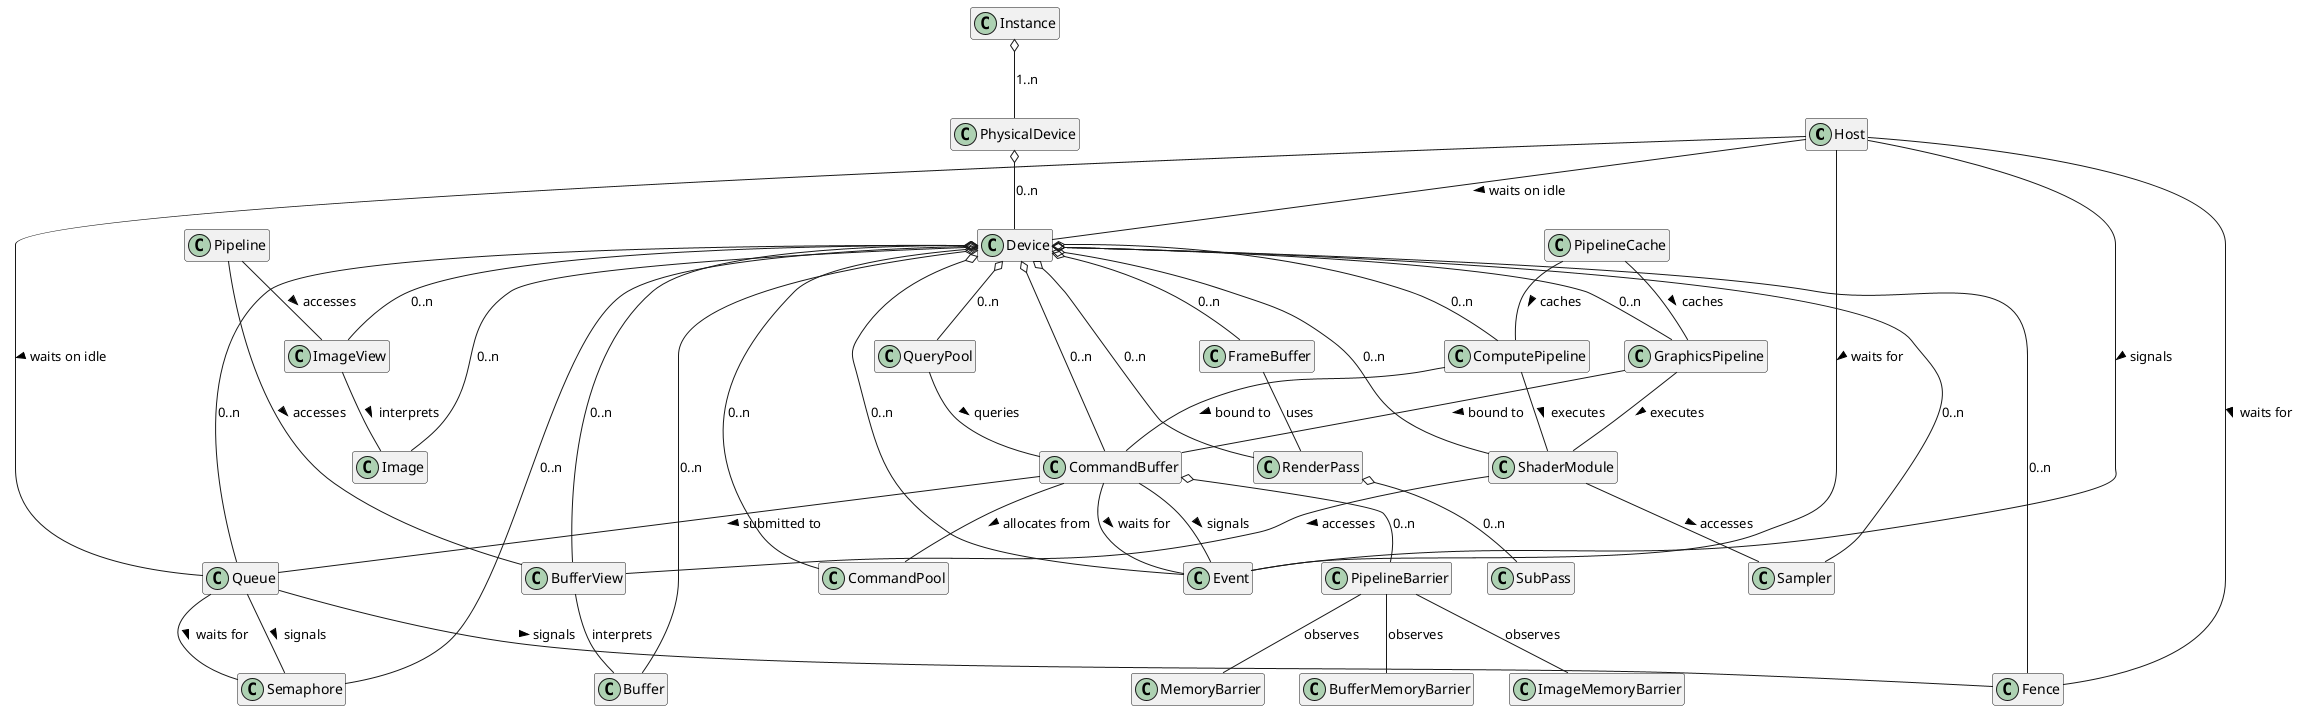 @startuml
class Host
class Instance 
class Device
class PhysicalDevice
class Queue
Instance o-- PhysicalDevice : 1..n
PhysicalDevice o-- Device : 0..n
Device o-- Queue : 0..n
Host -- Device : waits on idle >
Host -- Queue : waits on idle >
class CommandBuffer
CommandBuffer -- Queue : submitted to >
Device o-- CommandBuffer : 0..n
class Semaphore
Queue -- Semaphore : waits for >
Queue -- Semaphore : signals >
Device o-- Semaphore : 0..n
class Fence
Device o-- Fence : 0..n
Host -- Fence : waits for >
Queue -- Fence : signals >
class CommandPool
Device o-- CommandPool : 0..n
CommandBuffer -- CommandPool : allocates from >
class Event
Device o-- Event : 0..n
Host -- Event : signals >
Host -- Event : waits for >
CommandBuffer -- Event : signals >
CommandBuffer -- Event : waits for >
class PipelineBarrier
CommandBuffer o-- PipelineBarrier : 0..n
class MemoryBarrier
class BufferMemoryBarrier
class ImageMemoryBarrier
PipelineBarrier -- BufferMemoryBarrier : observes
PipelineBarrier -- MemoryBarrier : observes
PipelineBarrier -- ImageMemoryBarrier : observes
class RenderPass
class SubPass
Device o-- RenderPass : 0..n
RenderPass o-- SubPass : 0..n
class FrameBuffer
Device o-- FrameBuffer : 0..n
FrameBuffer -- RenderPass : uses
class ShaderModule
Device o-- ShaderModule : 0..n
class ComputePipeline
Device o-- ComputePipeline : 0..n
class GraphicsPipeline
Device o-- GraphicsPipeline : 0..n
class PipelineCache
GraphicsPipeline -- ShaderModule : executes >
ComputePipeline -- ShaderModule : executes >
PipelineCache -- GraphicsPipeline : caches >
PipelineCache -- ComputePipeline : caches >
GraphicsPipeline -- CommandBuffer : bound to >
ComputePipeline -- CommandBuffer : bound to >
class Buffer
Device o-- Buffer : 0..n
class BufferView
Device o-- BufferView : 0..n
BufferView -- Buffer : interprets
Pipeline -- BufferView : accesses >
ShaderModule -- BufferView : accesses >
class Image
Device o-- Image : 0..n
Device o-- ImageView : 0..n
ImageView -- Image : interprets >
Pipeline -- ImageView : accesses >
class Sampler
Device o-- Sampler : 0..n
ShaderModule -- Sampler : accesses >
class QueryPool
Device o-- QueryPool : 0..n
QueryPool -- CommandBuffer : queries >
hide members
@enduml